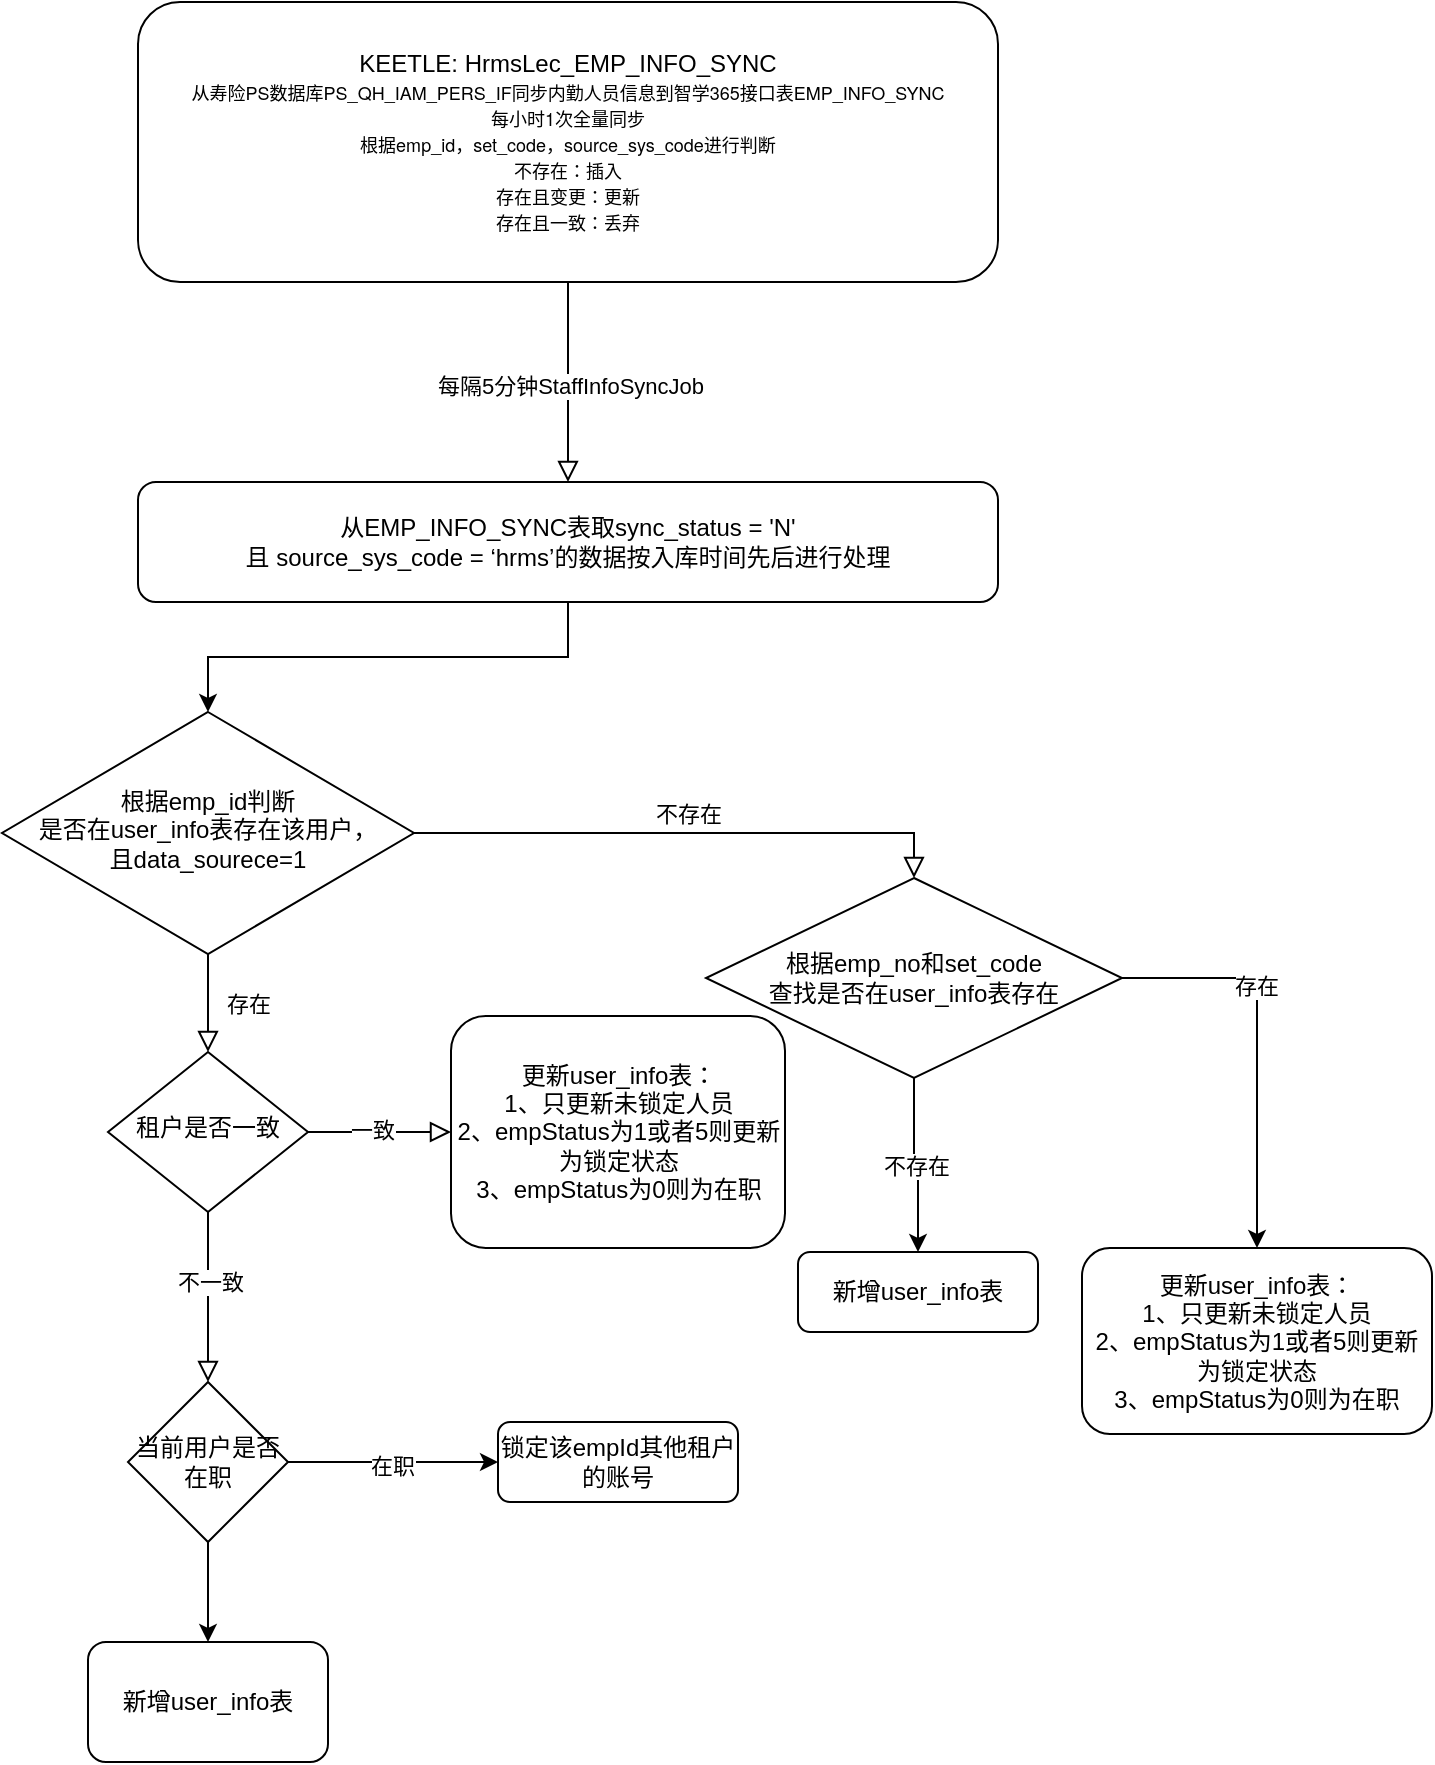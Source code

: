 <mxfile version="17.2.4" type="github">
  <diagram id="C5RBs43oDa-KdzZeNtuy" name="员工hrms同步流程">
    <mxGraphModel dx="1186" dy="739" grid="0" gridSize="10" guides="1" tooltips="1" connect="1" arrows="1" fold="1" page="1" pageScale="1" pageWidth="827" pageHeight="1169" math="0" shadow="0">
      <root>
        <mxCell id="WIyWlLk6GJQsqaUBKTNV-0" />
        <mxCell id="WIyWlLk6GJQsqaUBKTNV-1" parent="WIyWlLk6GJQsqaUBKTNV-0" />
        <mxCell id="WIyWlLk6GJQsqaUBKTNV-2" value="" style="rounded=0;html=1;jettySize=auto;orthogonalLoop=1;fontSize=11;endArrow=block;endFill=0;endSize=8;strokeWidth=1;shadow=0;labelBackgroundColor=none;edgeStyle=orthogonalEdgeStyle;entryX=0.5;entryY=0;entryDx=0;entryDy=0;" parent="WIyWlLk6GJQsqaUBKTNV-1" source="WIyWlLk6GJQsqaUBKTNV-3" target="9_jM3iiqcL8lOvuprvXK-1" edge="1">
          <mxGeometry relative="1" as="geometry" />
        </mxCell>
        <mxCell id="9_jM3iiqcL8lOvuprvXK-0" value="每隔5分钟StaffInfoSyncJob" style="edgeLabel;html=1;align=center;verticalAlign=middle;resizable=0;points=[];" vertex="1" connectable="0" parent="WIyWlLk6GJQsqaUBKTNV-2">
          <mxGeometry x="0.034" y="1" relative="1" as="geometry">
            <mxPoint as="offset" />
          </mxGeometry>
        </mxCell>
        <mxCell id="WIyWlLk6GJQsqaUBKTNV-3" value="KEETLE: HrmsLec_EMP_INFO_SYNC&lt;br&gt;&lt;p class=&quot;p1&quot; style=&quot;margin: 0px ; font-stretch: normal ; font-size: 9px ; line-height: normal ; font-family: &amp;#34;helvetica neue&amp;#34;&quot;&gt;从寿险PS数据库PS_QH_IAM_PERS_IF同步内勤人员信息到智学365接口表EMP_INFO_SYNC&lt;/p&gt;&lt;p class=&quot;p1&quot; style=&quot;margin: 0px ; font-stretch: normal ; font-size: 9px ; line-height: normal ; font-family: &amp;#34;helvetica neue&amp;#34;&quot;&gt;每小时1次全量同步&lt;/p&gt;&lt;p class=&quot;p1&quot; style=&quot;margin: 0px ; font-stretch: normal ; font-size: 9px ; line-height: normal ; font-family: &amp;#34;helvetica neue&amp;#34;&quot;&gt;根据emp_id，set_code，source_sys_code进行判断&lt;/p&gt;&lt;p class=&quot;p1&quot; style=&quot;margin: 0px ; font-stretch: normal ; font-size: 9px ; line-height: normal ; font-family: &amp;#34;helvetica neue&amp;#34;&quot;&gt;不存在：插入&lt;/p&gt;&lt;p class=&quot;p1&quot; style=&quot;margin: 0px ; font-stretch: normal ; font-size: 9px ; line-height: normal ; font-family: &amp;#34;helvetica neue&amp;#34;&quot;&gt;存在且变更：更新&lt;/p&gt;&lt;p class=&quot;p1&quot; style=&quot;margin: 0px ; font-stretch: normal ; font-size: 9px ; line-height: normal ; font-family: &amp;#34;helvetica neue&amp;#34;&quot;&gt;存在且一致：丢弃&lt;/p&gt;" style="rounded=1;whiteSpace=wrap;html=1;fontSize=12;glass=0;strokeWidth=1;shadow=0;" parent="WIyWlLk6GJQsqaUBKTNV-1" vertex="1">
          <mxGeometry x="160" y="20" width="430" height="140" as="geometry" />
        </mxCell>
        <mxCell id="WIyWlLk6GJQsqaUBKTNV-4" value="存在" style="rounded=0;html=1;jettySize=auto;orthogonalLoop=1;fontSize=11;endArrow=block;endFill=0;endSize=8;strokeWidth=1;shadow=0;labelBackgroundColor=none;edgeStyle=orthogonalEdgeStyle;" parent="WIyWlLk6GJQsqaUBKTNV-1" source="WIyWlLk6GJQsqaUBKTNV-6" target="WIyWlLk6GJQsqaUBKTNV-10" edge="1">
          <mxGeometry y="20" relative="1" as="geometry">
            <mxPoint as="offset" />
          </mxGeometry>
        </mxCell>
        <mxCell id="WIyWlLk6GJQsqaUBKTNV-5" value="不存在" style="edgeStyle=orthogonalEdgeStyle;rounded=0;html=1;jettySize=auto;orthogonalLoop=1;fontSize=11;endArrow=block;endFill=0;endSize=8;strokeWidth=1;shadow=0;labelBackgroundColor=none;entryX=0.5;entryY=0;entryDx=0;entryDy=0;" parent="WIyWlLk6GJQsqaUBKTNV-1" source="WIyWlLk6GJQsqaUBKTNV-6" target="9_jM3iiqcL8lOvuprvXK-3" edge="1">
          <mxGeometry y="10" relative="1" as="geometry">
            <mxPoint as="offset" />
          </mxGeometry>
        </mxCell>
        <mxCell id="WIyWlLk6GJQsqaUBKTNV-6" value="根据emp_id判断&lt;br&gt;是否在user_info表存在该用户，&lt;br&gt;且data_sourece=1" style="rhombus;whiteSpace=wrap;html=1;shadow=0;fontFamily=Helvetica;fontSize=12;align=center;strokeWidth=1;spacing=6;spacingTop=-4;" parent="WIyWlLk6GJQsqaUBKTNV-1" vertex="1">
          <mxGeometry x="92" y="375" width="206" height="121" as="geometry" />
        </mxCell>
        <mxCell id="WIyWlLk6GJQsqaUBKTNV-7" value="新增user_info表" style="rounded=1;whiteSpace=wrap;html=1;fontSize=12;glass=0;strokeWidth=1;shadow=0;" parent="WIyWlLk6GJQsqaUBKTNV-1" vertex="1">
          <mxGeometry x="490" y="645" width="120" height="40" as="geometry" />
        </mxCell>
        <mxCell id="WIyWlLk6GJQsqaUBKTNV-8" value="" style="rounded=0;html=1;jettySize=auto;orthogonalLoop=1;fontSize=11;endArrow=block;endFill=0;endSize=8;strokeWidth=1;shadow=0;labelBackgroundColor=none;edgeStyle=orthogonalEdgeStyle;entryX=0.5;entryY=0;entryDx=0;entryDy=0;" parent="WIyWlLk6GJQsqaUBKTNV-1" source="WIyWlLk6GJQsqaUBKTNV-10" target="9_jM3iiqcL8lOvuprvXK-9" edge="1">
          <mxGeometry x="0.333" y="20" relative="1" as="geometry">
            <mxPoint as="offset" />
          </mxGeometry>
        </mxCell>
        <mxCell id="9_jM3iiqcL8lOvuprvXK-13" value="不一致" style="edgeLabel;html=1;align=center;verticalAlign=middle;resizable=0;points=[];" vertex="1" connectable="0" parent="WIyWlLk6GJQsqaUBKTNV-8">
          <mxGeometry x="-0.18" y="1" relative="1" as="geometry">
            <mxPoint as="offset" />
          </mxGeometry>
        </mxCell>
        <mxCell id="WIyWlLk6GJQsqaUBKTNV-9" value="" style="edgeStyle=orthogonalEdgeStyle;rounded=0;html=1;jettySize=auto;orthogonalLoop=1;fontSize=11;endArrow=block;endFill=0;endSize=8;strokeWidth=1;shadow=0;labelBackgroundColor=none;" parent="WIyWlLk6GJQsqaUBKTNV-1" source="WIyWlLk6GJQsqaUBKTNV-10" target="WIyWlLk6GJQsqaUBKTNV-12" edge="1">
          <mxGeometry y="10" relative="1" as="geometry">
            <mxPoint as="offset" />
          </mxGeometry>
        </mxCell>
        <mxCell id="9_jM3iiqcL8lOvuprvXK-12" value="一致" style="edgeLabel;html=1;align=center;verticalAlign=middle;resizable=0;points=[];" vertex="1" connectable="0" parent="WIyWlLk6GJQsqaUBKTNV-9">
          <mxGeometry x="-0.12" y="1" relative="1" as="geometry">
            <mxPoint as="offset" />
          </mxGeometry>
        </mxCell>
        <mxCell id="WIyWlLk6GJQsqaUBKTNV-10" value="租户是否一致" style="rhombus;whiteSpace=wrap;html=1;shadow=0;fontFamily=Helvetica;fontSize=12;align=center;strokeWidth=1;spacing=6;spacingTop=-4;" parent="WIyWlLk6GJQsqaUBKTNV-1" vertex="1">
          <mxGeometry x="145" y="545" width="100" height="80" as="geometry" />
        </mxCell>
        <mxCell id="WIyWlLk6GJQsqaUBKTNV-11" value="锁定该empId其他租户的账号" style="rounded=1;whiteSpace=wrap;html=1;fontSize=12;glass=0;strokeWidth=1;shadow=0;" parent="WIyWlLk6GJQsqaUBKTNV-1" vertex="1">
          <mxGeometry x="340" y="730" width="120" height="40" as="geometry" />
        </mxCell>
        <mxCell id="WIyWlLk6GJQsqaUBKTNV-12" value="更新user_info表：&lt;br&gt;1、只更新未锁定人员&lt;br&gt;2、empStatus为1或者5则更新为锁定状态&lt;br&gt;3、empStatus为0则为在职" style="rounded=1;whiteSpace=wrap;html=1;fontSize=12;glass=0;strokeWidth=1;shadow=0;" parent="WIyWlLk6GJQsqaUBKTNV-1" vertex="1">
          <mxGeometry x="316.5" y="527" width="167" height="116" as="geometry" />
        </mxCell>
        <mxCell id="9_jM3iiqcL8lOvuprvXK-2" style="edgeStyle=orthogonalEdgeStyle;rounded=0;orthogonalLoop=1;jettySize=auto;html=1;exitX=0.5;exitY=1;exitDx=0;exitDy=0;entryX=0.5;entryY=0;entryDx=0;entryDy=0;" edge="1" parent="WIyWlLk6GJQsqaUBKTNV-1" source="9_jM3iiqcL8lOvuprvXK-1" target="WIyWlLk6GJQsqaUBKTNV-6">
          <mxGeometry relative="1" as="geometry" />
        </mxCell>
        <mxCell id="9_jM3iiqcL8lOvuprvXK-1" value="从EMP_INFO_SYNC表取sync_status = &#39;N&#39; &lt;br&gt;且 source_sys_code = ‘hrms’的数据按入库时间先后进行处理" style="rounded=1;whiteSpace=wrap;html=1;" vertex="1" parent="WIyWlLk6GJQsqaUBKTNV-1">
          <mxGeometry x="160" y="260" width="430" height="60" as="geometry" />
        </mxCell>
        <mxCell id="9_jM3iiqcL8lOvuprvXK-4" value="不存在" style="edgeStyle=orthogonalEdgeStyle;rounded=0;orthogonalLoop=1;jettySize=auto;html=1;exitX=0.5;exitY=1;exitDx=0;exitDy=0;entryX=0.5;entryY=0;entryDx=0;entryDy=0;" edge="1" parent="WIyWlLk6GJQsqaUBKTNV-1" source="9_jM3iiqcL8lOvuprvXK-3" target="WIyWlLk6GJQsqaUBKTNV-7">
          <mxGeometry relative="1" as="geometry" />
        </mxCell>
        <mxCell id="9_jM3iiqcL8lOvuprvXK-6" style="edgeStyle=orthogonalEdgeStyle;rounded=0;orthogonalLoop=1;jettySize=auto;html=1;exitX=1;exitY=0.5;exitDx=0;exitDy=0;entryX=0.5;entryY=0;entryDx=0;entryDy=0;" edge="1" parent="WIyWlLk6GJQsqaUBKTNV-1" source="9_jM3iiqcL8lOvuprvXK-3" target="9_jM3iiqcL8lOvuprvXK-5">
          <mxGeometry relative="1" as="geometry" />
        </mxCell>
        <mxCell id="9_jM3iiqcL8lOvuprvXK-20" value="存在" style="edgeLabel;html=1;align=center;verticalAlign=middle;resizable=0;points=[];" vertex="1" connectable="0" parent="9_jM3iiqcL8lOvuprvXK-6">
          <mxGeometry x="-0.342" y="-3" relative="1" as="geometry">
            <mxPoint y="1" as="offset" />
          </mxGeometry>
        </mxCell>
        <mxCell id="9_jM3iiqcL8lOvuprvXK-3" value="根据emp_no和set_code&lt;br&gt;查找是否在user_info表存在" style="rhombus;whiteSpace=wrap;html=1;" vertex="1" parent="WIyWlLk6GJQsqaUBKTNV-1">
          <mxGeometry x="444" y="458" width="208" height="100" as="geometry" />
        </mxCell>
        <mxCell id="9_jM3iiqcL8lOvuprvXK-5" value="更新user_info表：&lt;br&gt;1、只更新未锁定人员&lt;br&gt;2、empStatus为1或者5则更新为锁定状态&lt;br&gt;3、empStatus为0则为在职" style="rounded=1;whiteSpace=wrap;html=1;fontSize=12;glass=0;strokeWidth=1;shadow=0;" vertex="1" parent="WIyWlLk6GJQsqaUBKTNV-1">
          <mxGeometry x="632" y="643" width="175" height="93" as="geometry" />
        </mxCell>
        <mxCell id="9_jM3iiqcL8lOvuprvXK-14" value="" style="edgeStyle=orthogonalEdgeStyle;rounded=0;orthogonalLoop=1;jettySize=auto;html=1;" edge="1" parent="WIyWlLk6GJQsqaUBKTNV-1" source="9_jM3iiqcL8lOvuprvXK-9" target="WIyWlLk6GJQsqaUBKTNV-11">
          <mxGeometry relative="1" as="geometry" />
        </mxCell>
        <mxCell id="9_jM3iiqcL8lOvuprvXK-15" value="在职" style="edgeLabel;html=1;align=center;verticalAlign=middle;resizable=0;points=[];" vertex="1" connectable="0" parent="9_jM3iiqcL8lOvuprvXK-14">
          <mxGeometry x="-0.009" y="-1" relative="1" as="geometry">
            <mxPoint y="1" as="offset" />
          </mxGeometry>
        </mxCell>
        <mxCell id="9_jM3iiqcL8lOvuprvXK-19" value="" style="edgeStyle=orthogonalEdgeStyle;rounded=0;orthogonalLoop=1;jettySize=auto;html=1;" edge="1" parent="WIyWlLk6GJQsqaUBKTNV-1" source="9_jM3iiqcL8lOvuprvXK-9" target="9_jM3iiqcL8lOvuprvXK-18">
          <mxGeometry relative="1" as="geometry" />
        </mxCell>
        <mxCell id="9_jM3iiqcL8lOvuprvXK-9" value="当前用户是否在职" style="rhombus;whiteSpace=wrap;html=1;" vertex="1" parent="WIyWlLk6GJQsqaUBKTNV-1">
          <mxGeometry x="155" y="710" width="80" height="80" as="geometry" />
        </mxCell>
        <mxCell id="9_jM3iiqcL8lOvuprvXK-18" value="&lt;span&gt;新增user_info表&lt;/span&gt;" style="rounded=1;whiteSpace=wrap;html=1;" vertex="1" parent="WIyWlLk6GJQsqaUBKTNV-1">
          <mxGeometry x="135" y="840" width="120" height="60" as="geometry" />
        </mxCell>
      </root>
    </mxGraphModel>
  </diagram>
</mxfile>
